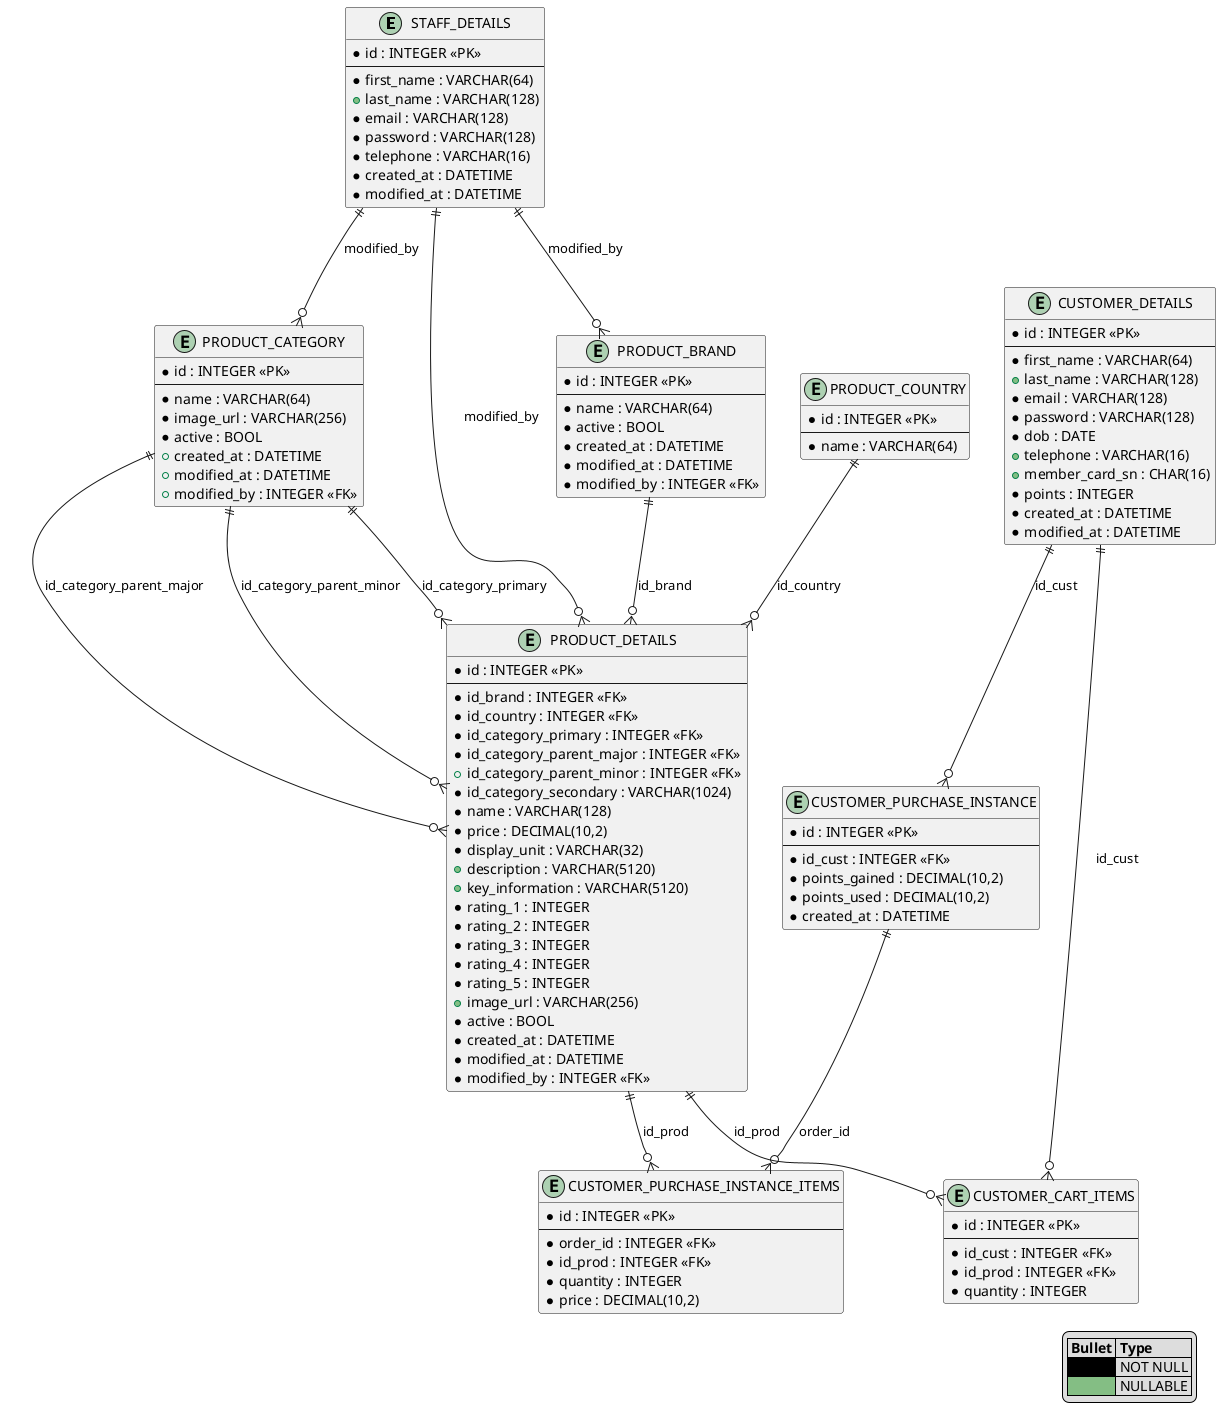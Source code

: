 @startuml


entity STAFF_DETAILS {
    * id : INTEGER <<PK>>
    --
    * first_name : VARCHAR(64)
    + last_name : VARCHAR(128)
    * email : VARCHAR(128)
    * password : VARCHAR(128)
    * telephone : VARCHAR(16)
    * created_at : DATETIME
    * modified_at : DATETIME
}

entity CUSTOMER_DETAILS {
    * id : INTEGER <<PK>>
    --
    * first_name : VARCHAR(64)
    + last_name : VARCHAR(128)
    * email : VARCHAR(128)
    * password : VARCHAR(128)
    * dob : DATE
    + telephone : VARCHAR(16)
    + member_card_sn : CHAR(16)
    * points : INTEGER
    * created_at : DATETIME
    * modified_at : DATETIME
}

entity CUSTOMER_PURCHASE_INSTANCE {
    * id : INTEGER <<PK>>
    --
    * id_cust : INTEGER <<FK>>
    * points_gained : DECIMAL(10,2)
    * points_used : DECIMAL(10,2)
    * created_at : DATETIME
}

entity PRODUCT_BRAND {
    * id : INTEGER <<PK>>
    --
    * name : VARCHAR(64)
    * active : BOOL
    * created_at : DATETIME
    * modified_at : DATETIME
    * modified_by : INTEGER <<FK>>
}

entity PRODUCT_COUNTRY {
    * id : INTEGER <<PK>>
    --
    * name : VARCHAR(64)
}

entity PRODUCT_CATEGORY {
    * id : INTEGER <<PK>>
    --
    * name : VARCHAR(64)
    * image_url : VARCHAR(256)
    * active : BOOL
    + created_at : DATETIME
    + modified_at : DATETIME
    + modified_by : INTEGER <<FK>>
}

entity PRODUCT_DETAILS {
    * id : INTEGER <<PK>>
    --
    * id_brand : INTEGER <<FK>>
    * id_country : INTEGER <<FK>>
    * id_category_primary : INTEGER <<FK>>
    * id_category_parent_major : INTEGER <<FK>>
    + id_category_parent_minor : INTEGER <<FK>>
    * id_category_secondary : VARCHAR(1024)
    * name : VARCHAR(128)
    * price : DECIMAL(10,2)
    * display_unit : VARCHAR(32)
    + description : VARCHAR(5120)
    + key_information : VARCHAR(5120)
    * rating_1 : INTEGER
    * rating_2 : INTEGER
    * rating_3 : INTEGER
    * rating_4 : INTEGER
    * rating_5 : INTEGER
    + image_url : VARCHAR(256)
    * active : BOOL
    * created_at : DATETIME
    * modified_at : DATETIME
    * modified_by : INTEGER <<FK>>
}

entity CUSTOMER_PURCHASE_INSTANCE_ITEMS {
    * id : INTEGER <<PK>>
    --
    * order_id : INTEGER <<FK>>
    * id_prod : INTEGER <<FK>>
    * quantity : INTEGER
    * price : DECIMAL(10,2)
}

entity CUSTOMER_CART_ITEMS {
    * id : INTEGER <<PK>>
    --
    * id_cust : INTEGER <<FK>>
    * id_prod : INTEGER <<FK>>
    * quantity : INTEGER
}

STAFF_DETAILS ||--o{ PRODUCT_BRAND : "modified_by"
STAFF_DETAILS ||--o{ PRODUCT_CATEGORY : "modified_by"
STAFF_DETAILS ||--o{ PRODUCT_DETAILS : "modified_by"
CUSTOMER_DETAILS ||--o{ CUSTOMER_PURCHASE_INSTANCE : "id_cust"
CUSTOMER_DETAILS ||--o{ CUSTOMER_CART_ITEMS : "id_cust"
PRODUCT_BRAND ||--o{ PRODUCT_DETAILS : "id_brand"
PRODUCT_COUNTRY ||--o{ PRODUCT_DETAILS : "id_country"
PRODUCT_CATEGORY ||--o{ PRODUCT_DETAILS : "id_category_primary"
PRODUCT_CATEGORY ||--o{ PRODUCT_DETAILS : "id_category_parent_major"
PRODUCT_CATEGORY ||--o{ PRODUCT_DETAILS : "id_category_parent_minor"
PRODUCT_DETAILS ||--o{ CUSTOMER_PURCHASE_INSTANCE_ITEMS : "id_prod"
CUSTOMER_PURCHASE_INSTANCE ||--o{ CUSTOMER_PURCHASE_INSTANCE_ITEMS : "order_id"
PRODUCT_DETAILS ||--o{ CUSTOMER_CART_ITEMS : "id_prod"

legend bottom right
    | **Bullet** | **Type** |
    |<#000000>| NOT NULL |
    |<#84BE84>| NULLABLE |
endlegend

@enduml
